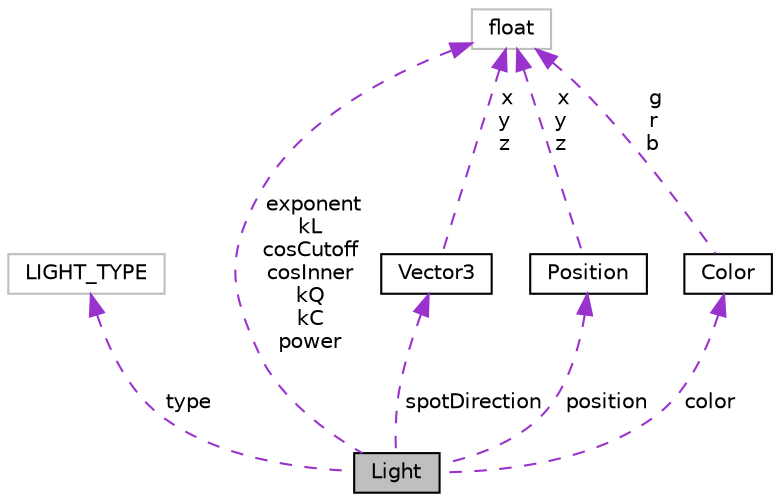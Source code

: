 digraph "Light"
{
  bgcolor="transparent";
  edge [fontname="Helvetica",fontsize="10",labelfontname="Helvetica",labelfontsize="10"];
  node [fontname="Helvetica",fontsize="10",shape=record];
  Node1 [label="Light",height=0.2,width=0.4,color="black", fillcolor="grey75", style="filled", fontcolor="black"];
  Node2 -> Node1 [dir="back",color="darkorchid3",fontsize="10",style="dashed",label=" type" ,fontname="Helvetica"];
  Node2 [label="LIGHT_TYPE",height=0.2,width=0.4,color="grey75"];
  Node3 -> Node1 [dir="back",color="darkorchid3",fontsize="10",style="dashed",label=" exponent\nkL\ncosCutoff\ncosInner\nkQ\nkC\npower" ,fontname="Helvetica"];
  Node3 [label="float",height=0.2,width=0.4,color="grey75"];
  Node4 -> Node1 [dir="back",color="darkorchid3",fontsize="10",style="dashed",label=" spotDirection" ,fontname="Helvetica"];
  Node4 [label="Vector3",height=0.2,width=0.4,color="black",URL="$structVector3.html",tooltip="Defines a 3D vector and its methods. "];
  Node3 -> Node4 [dir="back",color="darkorchid3",fontsize="10",style="dashed",label=" x\ny\nz" ,fontname="Helvetica"];
  Node5 -> Node1 [dir="back",color="darkorchid3",fontsize="10",style="dashed",label=" position" ,fontname="Helvetica"];
  Node5 [label="Position",height=0.2,width=0.4,color="black",URL="$structPosition.html"];
  Node3 -> Node5 [dir="back",color="darkorchid3",fontsize="10",style="dashed",label=" x\ny\nz" ,fontname="Helvetica"];
  Node6 -> Node1 [dir="back",color="darkorchid3",fontsize="10",style="dashed",label=" color" ,fontname="Helvetica"];
  Node6 [label="Color",height=0.2,width=0.4,color="black",URL="$structColor.html"];
  Node3 -> Node6 [dir="back",color="darkorchid3",fontsize="10",style="dashed",label=" g\nr\nb" ,fontname="Helvetica"];
}
